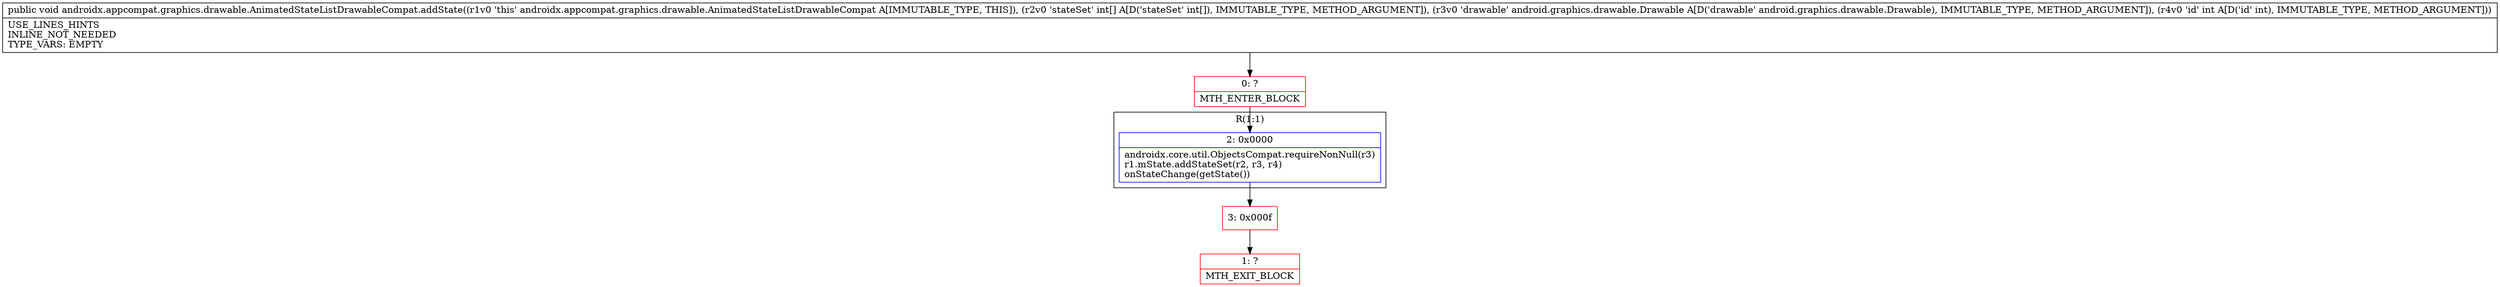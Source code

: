 digraph "CFG forandroidx.appcompat.graphics.drawable.AnimatedStateListDrawableCompat.addState([ILandroid\/graphics\/drawable\/Drawable;I)V" {
subgraph cluster_Region_1465788816 {
label = "R(1:1)";
node [shape=record,color=blue];
Node_2 [shape=record,label="{2\:\ 0x0000|androidx.core.util.ObjectsCompat.requireNonNull(r3)\lr1.mState.addStateSet(r2, r3, r4)\lonStateChange(getState())\l}"];
}
Node_0 [shape=record,color=red,label="{0\:\ ?|MTH_ENTER_BLOCK\l}"];
Node_3 [shape=record,color=red,label="{3\:\ 0x000f}"];
Node_1 [shape=record,color=red,label="{1\:\ ?|MTH_EXIT_BLOCK\l}"];
MethodNode[shape=record,label="{public void androidx.appcompat.graphics.drawable.AnimatedStateListDrawableCompat.addState((r1v0 'this' androidx.appcompat.graphics.drawable.AnimatedStateListDrawableCompat A[IMMUTABLE_TYPE, THIS]), (r2v0 'stateSet' int[] A[D('stateSet' int[]), IMMUTABLE_TYPE, METHOD_ARGUMENT]), (r3v0 'drawable' android.graphics.drawable.Drawable A[D('drawable' android.graphics.drawable.Drawable), IMMUTABLE_TYPE, METHOD_ARGUMENT]), (r4v0 'id' int A[D('id' int), IMMUTABLE_TYPE, METHOD_ARGUMENT]))  | USE_LINES_HINTS\lINLINE_NOT_NEEDED\lTYPE_VARS: EMPTY\l}"];
MethodNode -> Node_0;Node_2 -> Node_3;
Node_0 -> Node_2;
Node_3 -> Node_1;
}

